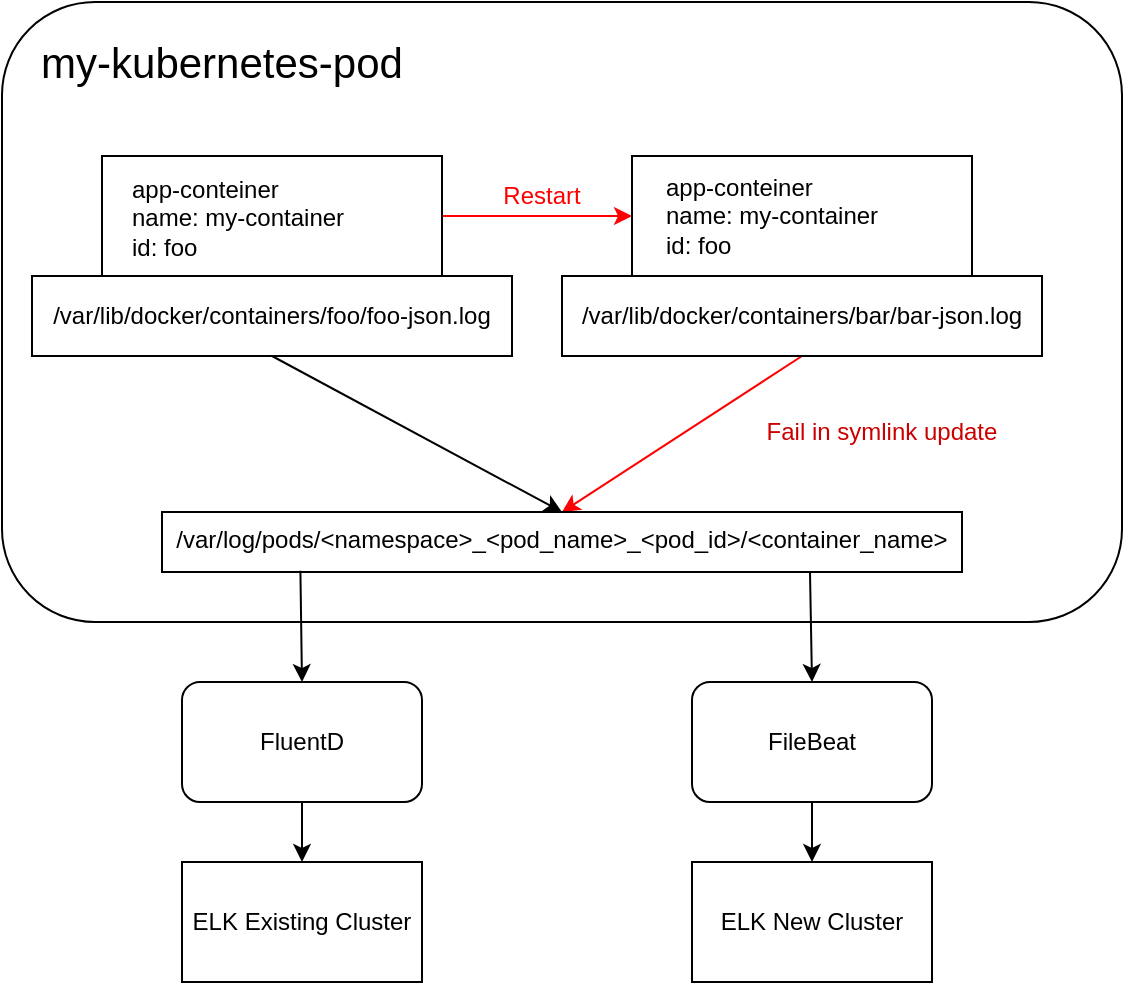 <mxfile version="13.8.7" type="github">
  <diagram id="AWRNQfiryvkGdooIhhJX" name="Page-1">
    <mxGraphModel dx="1043" dy="681" grid="1" gridSize="10" guides="1" tooltips="1" connect="1" arrows="1" fold="1" page="1" pageScale="1" pageWidth="850" pageHeight="1100" math="0" shadow="0">
      <root>
        <mxCell id="0" />
        <mxCell id="1" parent="0" />
        <mxCell id="pgBncRfJoedopPcMDxh2-1" value="" style="rounded=1;whiteSpace=wrap;html=1;" vertex="1" parent="1">
          <mxGeometry x="80" y="140" width="560" height="310" as="geometry" />
        </mxCell>
        <mxCell id="pgBncRfJoedopPcMDxh2-2" value="&lt;font style=&quot;font-size: 21px&quot;&gt;my-kubernetes-pod&lt;/font&gt;" style="text;html=1;strokeColor=none;fillColor=none;align=center;verticalAlign=middle;whiteSpace=wrap;rounded=0;" vertex="1" parent="1">
          <mxGeometry x="90" y="150" width="200" height="40" as="geometry" />
        </mxCell>
        <mxCell id="pgBncRfJoedopPcMDxh2-12" value="" style="edgeStyle=none;rounded=0;orthogonalLoop=1;jettySize=auto;html=1;entryX=0;entryY=0.5;entryDx=0;entryDy=0;strokeColor=#FF0000;" edge="1" parent="1" source="pgBncRfJoedopPcMDxh2-3" target="pgBncRfJoedopPcMDxh2-6">
          <mxGeometry relative="1" as="geometry" />
        </mxCell>
        <mxCell id="pgBncRfJoedopPcMDxh2-3" value="" style="rounded=0;whiteSpace=wrap;html=1;" vertex="1" parent="1">
          <mxGeometry x="130" y="217" width="170" height="60" as="geometry" />
        </mxCell>
        <mxCell id="pgBncRfJoedopPcMDxh2-4" value="app-conteiner&lt;br&gt;name: my-container&lt;br&gt;id: foo" style="text;html=1;strokeColor=none;fillColor=none;align=left;verticalAlign=middle;whiteSpace=wrap;rounded=0;" vertex="1" parent="1">
          <mxGeometry x="143" y="238" width="125" height="20" as="geometry" />
        </mxCell>
        <mxCell id="pgBncRfJoedopPcMDxh2-10" style="rounded=0;orthogonalLoop=1;jettySize=auto;html=1;exitX=0.5;exitY=1;exitDx=0;exitDy=0;entryX=0.5;entryY=0;entryDx=0;entryDy=0;" edge="1" parent="1" source="pgBncRfJoedopPcMDxh2-5" target="pgBncRfJoedopPcMDxh2-9">
          <mxGeometry relative="1" as="geometry" />
        </mxCell>
        <mxCell id="pgBncRfJoedopPcMDxh2-5" value="/var/lib/docker/containers/foo/foo-json.log" style="text;html=1;fillColor=none;align=center;verticalAlign=middle;whiteSpace=wrap;rounded=0;strokeColor=#000000;" vertex="1" parent="1">
          <mxGeometry x="95" y="277" width="240" height="40" as="geometry" />
        </mxCell>
        <mxCell id="pgBncRfJoedopPcMDxh2-6" value="" style="rounded=0;whiteSpace=wrap;html=1;" vertex="1" parent="1">
          <mxGeometry x="395" y="217" width="170" height="60" as="geometry" />
        </mxCell>
        <mxCell id="pgBncRfJoedopPcMDxh2-7" value="app-conteiner&lt;br&gt;name: my-container&lt;br&gt;id: foo" style="text;html=1;strokeColor=none;fillColor=none;align=left;verticalAlign=middle;whiteSpace=wrap;rounded=0;" vertex="1" parent="1">
          <mxGeometry x="410" y="227" width="120" height="40" as="geometry" />
        </mxCell>
        <mxCell id="pgBncRfJoedopPcMDxh2-11" style="edgeStyle=none;rounded=0;orthogonalLoop=1;jettySize=auto;html=1;exitX=0.5;exitY=1;exitDx=0;exitDy=0;entryX=0.5;entryY=0;entryDx=0;entryDy=0;fillColor=#f8cecc;strokeColor=#FF0000;" edge="1" parent="1" source="pgBncRfJoedopPcMDxh2-8" target="pgBncRfJoedopPcMDxh2-9">
          <mxGeometry relative="1" as="geometry" />
        </mxCell>
        <mxCell id="pgBncRfJoedopPcMDxh2-8" value="/var/lib/docker/containers/bar/bar-json.log" style="text;html=1;fillColor=none;align=center;verticalAlign=middle;whiteSpace=wrap;rounded=0;strokeColor=#000000;" vertex="1" parent="1">
          <mxGeometry x="360" y="277" width="240" height="40" as="geometry" />
        </mxCell>
        <mxCell id="pgBncRfJoedopPcMDxh2-9" value="/var/log/pods/&amp;lt;namespace&amp;gt;_&amp;lt;pod_name&amp;gt;_&amp;lt;pod_id&amp;gt;/&amp;lt;container_name&amp;gt;" style="text;whiteSpace=wrap;html=1;strokeColor=#000000;align=center;" vertex="1" parent="1">
          <mxGeometry x="160" y="395" width="400" height="30" as="geometry" />
        </mxCell>
        <mxCell id="pgBncRfJoedopPcMDxh2-13" value="&lt;font color=&quot;#ff0000&quot;&gt;Restart&lt;/font&gt;" style="text;html=1;strokeColor=none;fillColor=none;align=center;verticalAlign=middle;whiteSpace=wrap;rounded=0;" vertex="1" parent="1">
          <mxGeometry x="330" y="227" width="40" height="20" as="geometry" />
        </mxCell>
        <mxCell id="pgBncRfJoedopPcMDxh2-14" value="&lt;font color=&quot;#cc0000&quot;&gt;Fail in symlink update&lt;/font&gt;" style="text;html=1;strokeColor=none;fillColor=none;align=center;verticalAlign=middle;whiteSpace=wrap;rounded=0;" vertex="1" parent="1">
          <mxGeometry x="460" y="345" width="120" height="20" as="geometry" />
        </mxCell>
        <mxCell id="pgBncRfJoedopPcMDxh2-17" style="edgeStyle=none;rounded=0;orthogonalLoop=1;jettySize=auto;html=1;exitX=0.5;exitY=0;exitDx=0;exitDy=0;entryX=0.173;entryY=0.978;entryDx=0;entryDy=0;entryPerimeter=0;endArrow=none;endFill=0;startArrow=classic;startFill=1;" edge="1" parent="1" source="pgBncRfJoedopPcMDxh2-15" target="pgBncRfJoedopPcMDxh2-9">
          <mxGeometry relative="1" as="geometry" />
        </mxCell>
        <mxCell id="pgBncRfJoedopPcMDxh2-21" style="edgeStyle=none;rounded=0;orthogonalLoop=1;jettySize=auto;html=1;exitX=0.5;exitY=1;exitDx=0;exitDy=0;entryX=0.5;entryY=0;entryDx=0;entryDy=0;startArrow=none;startFill=0;endArrow=classic;endFill=1;strokeColor=#000000;" edge="1" parent="1" source="pgBncRfJoedopPcMDxh2-15" target="pgBncRfJoedopPcMDxh2-19">
          <mxGeometry relative="1" as="geometry" />
        </mxCell>
        <mxCell id="pgBncRfJoedopPcMDxh2-15" value="FluentD" style="rounded=1;whiteSpace=wrap;html=1;strokeColor=#000000;" vertex="1" parent="1">
          <mxGeometry x="170" y="480" width="120" height="60" as="geometry" />
        </mxCell>
        <mxCell id="pgBncRfJoedopPcMDxh2-16" value="FileBeat" style="rounded=1;whiteSpace=wrap;html=1;strokeColor=#000000;" vertex="1" parent="1">
          <mxGeometry x="425" y="480" width="120" height="60" as="geometry" />
        </mxCell>
        <mxCell id="pgBncRfJoedopPcMDxh2-18" style="edgeStyle=none;rounded=0;orthogonalLoop=1;jettySize=auto;html=1;exitX=0.5;exitY=0;exitDx=0;exitDy=0;endArrow=none;endFill=0;startArrow=classic;startFill=1;entryX=0.81;entryY=1.007;entryDx=0;entryDy=0;entryPerimeter=0;" edge="1" parent="1" source="pgBncRfJoedopPcMDxh2-16" target="pgBncRfJoedopPcMDxh2-9">
          <mxGeometry relative="1" as="geometry">
            <mxPoint x="480.13" y="490" as="sourcePoint" />
            <mxPoint x="488" y="425" as="targetPoint" />
          </mxGeometry>
        </mxCell>
        <mxCell id="pgBncRfJoedopPcMDxh2-19" value="ELK Existing Cluster" style="rounded=0;whiteSpace=wrap;html=1;strokeColor=#000000;" vertex="1" parent="1">
          <mxGeometry x="170" y="570" width="120" height="60" as="geometry" />
        </mxCell>
        <mxCell id="pgBncRfJoedopPcMDxh2-20" value="ELK New Cluster" style="rounded=0;whiteSpace=wrap;html=1;strokeColor=#000000;" vertex="1" parent="1">
          <mxGeometry x="425" y="570" width="120" height="60" as="geometry" />
        </mxCell>
        <mxCell id="pgBncRfJoedopPcMDxh2-22" style="edgeStyle=none;rounded=0;orthogonalLoop=1;jettySize=auto;html=1;startArrow=none;startFill=0;endArrow=classic;endFill=1;strokeColor=#000000;entryX=0.5;entryY=0;entryDx=0;entryDy=0;exitX=0.5;exitY=1;exitDx=0;exitDy=0;" edge="1" parent="1" source="pgBncRfJoedopPcMDxh2-16" target="pgBncRfJoedopPcMDxh2-20">
          <mxGeometry relative="1" as="geometry">
            <mxPoint x="479" y="550" as="sourcePoint" />
            <mxPoint x="479" y="630" as="targetPoint" />
          </mxGeometry>
        </mxCell>
      </root>
    </mxGraphModel>
  </diagram>
</mxfile>
